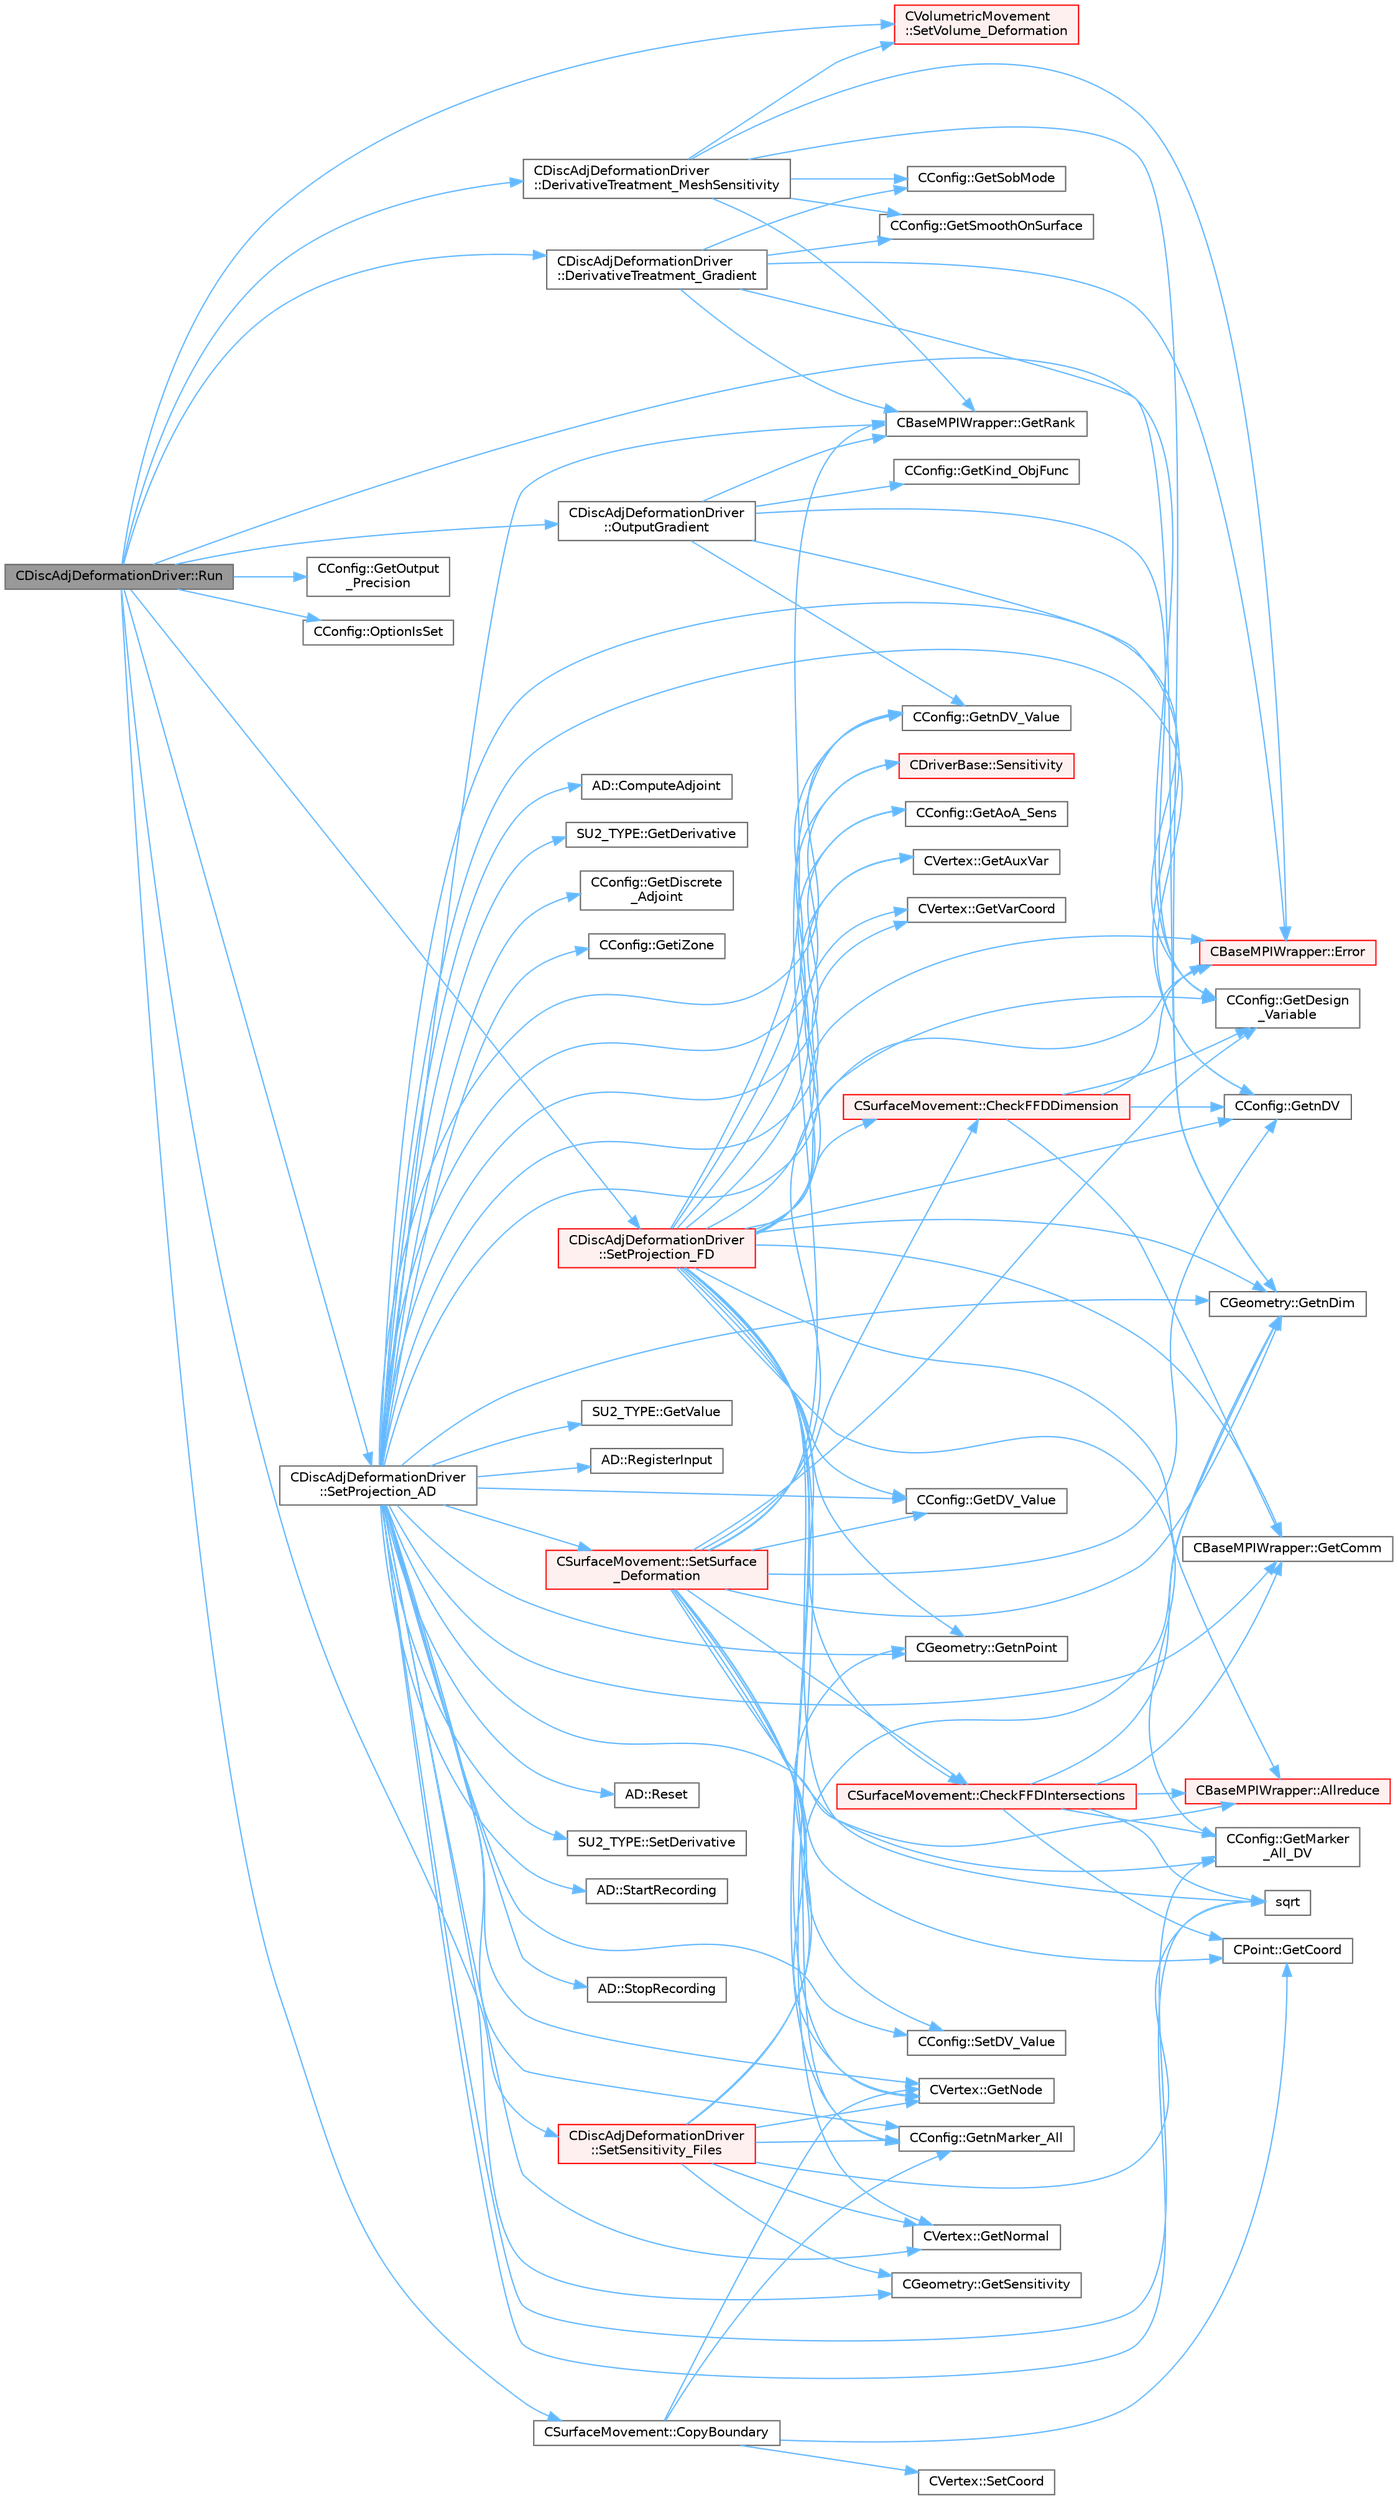 digraph "CDiscAdjDeformationDriver::Run"
{
 // LATEX_PDF_SIZE
  bgcolor="transparent";
  edge [fontname=Helvetica,fontsize=10,labelfontname=Helvetica,labelfontsize=10];
  node [fontname=Helvetica,fontsize=10,shape=box,height=0.2,width=0.4];
  rankdir="LR";
  Node1 [id="Node000001",label="CDiscAdjDeformationDriver::Run",height=0.2,width=0.4,color="gray40", fillcolor="grey60", style="filled", fontcolor="black",tooltip="Launch the driver computation."];
  Node1 -> Node2 [id="edge1_Node000001_Node000002",color="steelblue1",style="solid",tooltip=" "];
  Node2 [id="Node000002",label="CSurfaceMovement::CopyBoundary",height=0.2,width=0.4,color="grey40", fillcolor="white", style="filled",URL="$classCSurfaceMovement.html#ad71383591c980d5e1f1858074b6b616b",tooltip="Copy the boundary coordinates to each vertex."];
  Node2 -> Node3 [id="edge2_Node000002_Node000003",color="steelblue1",style="solid",tooltip=" "];
  Node3 [id="Node000003",label="CPoint::GetCoord",height=0.2,width=0.4,color="grey40", fillcolor="white", style="filled",URL="$classCPoint.html#ab16c29dd03911529cd73bf467c313179",tooltip="Get the coordinates dor the control volume."];
  Node2 -> Node4 [id="edge3_Node000002_Node000004",color="steelblue1",style="solid",tooltip=" "];
  Node4 [id="Node000004",label="CConfig::GetnMarker_All",height=0.2,width=0.4,color="grey40", fillcolor="white", style="filled",URL="$classCConfig.html#a459dee039e618d21a5d78db61c221240",tooltip="Get the total number of boundary markers of the local process including send/receive domains."];
  Node2 -> Node5 [id="edge4_Node000002_Node000005",color="steelblue1",style="solid",tooltip=" "];
  Node5 [id="Node000005",label="CVertex::GetNode",height=0.2,width=0.4,color="grey40", fillcolor="white", style="filled",URL="$classCVertex.html#ad568da06e7191358d3a09a1bee71cdb5",tooltip="Get the node of the vertex."];
  Node2 -> Node6 [id="edge5_Node000002_Node000006",color="steelblue1",style="solid",tooltip=" "];
  Node6 [id="Node000006",label="CVertex::SetCoord",height=0.2,width=0.4,color="grey40", fillcolor="white", style="filled",URL="$classCVertex.html#a580fca39e144b075638c2dcbafd52e5b",tooltip="Set the value of the cartesian coordinate for the vertex."];
  Node1 -> Node7 [id="edge6_Node000001_Node000007",color="steelblue1",style="solid",tooltip=" "];
  Node7 [id="Node000007",label="CDiscAdjDeformationDriver\l::DerivativeTreatment_Gradient",height=0.2,width=0.4,color="grey40", fillcolor="white", style="filled",URL="$classCDiscAdjDeformationDriver.html#a9493bbe1c2ff3ca032fee7fb5990efba",tooltip="Treatment of derivatives with the Sobolev smoothing solver."];
  Node7 -> Node8 [id="edge7_Node000007_Node000008",color="steelblue1",style="solid",tooltip=" "];
  Node8 [id="Node000008",label="CBaseMPIWrapper::Error",height=0.2,width=0.4,color="red", fillcolor="#FFF0F0", style="filled",URL="$classCBaseMPIWrapper.html#a04457c47629bda56704e6a8804833eeb",tooltip=" "];
  Node7 -> Node10 [id="edge8_Node000007_Node000010",color="steelblue1",style="solid",tooltip=" "];
  Node10 [id="Node000010",label="CGeometry::GetnDim",height=0.2,width=0.4,color="grey40", fillcolor="white", style="filled",URL="$classCGeometry.html#ace7f7fe876f629f5bd5f92d4805a1a4b",tooltip="Get number of coordinates."];
  Node7 -> Node11 [id="edge9_Node000007_Node000011",color="steelblue1",style="solid",tooltip=" "];
  Node11 [id="Node000011",label="CBaseMPIWrapper::GetRank",height=0.2,width=0.4,color="grey40", fillcolor="white", style="filled",URL="$classCBaseMPIWrapper.html#a63e1f265b788b4e56cb7ebdeba29b78e",tooltip=" "];
  Node7 -> Node12 [id="edge10_Node000007_Node000012",color="steelblue1",style="solid",tooltip=" "];
  Node12 [id="Node000012",label="CConfig::GetSmoothOnSurface",height=0.2,width=0.4,color="grey40", fillcolor="white", style="filled",URL="$classCConfig.html#a86fc527efafc7ade33328d7f95fe9ee2",tooltip="Check if we assemble the operator on the surface."];
  Node7 -> Node13 [id="edge11_Node000007_Node000013",color="steelblue1",style="solid",tooltip=" "];
  Node13 [id="Node000013",label="CConfig::GetSobMode",height=0.2,width=0.4,color="grey40", fillcolor="white", style="filled",URL="$classCConfig.html#a5fdef05b7a2d974cf47dbfb93678f38b",tooltip="The modus of operation for the Sobolev solver."];
  Node1 -> Node14 [id="edge12_Node000001_Node000014",color="steelblue1",style="solid",tooltip=" "];
  Node14 [id="Node000014",label="CDiscAdjDeformationDriver\l::DerivativeTreatment_MeshSensitivity",height=0.2,width=0.4,color="grey40", fillcolor="white", style="filled",URL="$classCDiscAdjDeformationDriver.html#af5515939a522d7ce41d1ba12be83c55b",tooltip="Treatment of derivatives with the Sobolev smoothing solver."];
  Node14 -> Node8 [id="edge13_Node000014_Node000008",color="steelblue1",style="solid",tooltip=" "];
  Node14 -> Node10 [id="edge14_Node000014_Node000010",color="steelblue1",style="solid",tooltip=" "];
  Node14 -> Node11 [id="edge15_Node000014_Node000011",color="steelblue1",style="solid",tooltip=" "];
  Node14 -> Node12 [id="edge16_Node000014_Node000012",color="steelblue1",style="solid",tooltip=" "];
  Node14 -> Node13 [id="edge17_Node000014_Node000013",color="steelblue1",style="solid",tooltip=" "];
  Node14 -> Node15 [id="edge18_Node000014_Node000015",color="steelblue1",style="solid",tooltip=" "];
  Node15 [id="Node000015",label="CVolumetricMovement\l::SetVolume_Deformation",height=0.2,width=0.4,color="red", fillcolor="#FFF0F0", style="filled",URL="$classCVolumetricMovement.html#a96c9dadafe051a2479ef4ec4b51adb04",tooltip="Grid deformation using the spring analogy method."];
  Node1 -> Node154 [id="edge19_Node000001_Node000154",color="steelblue1",style="solid",tooltip=" "];
  Node154 [id="Node000154",label="CConfig::GetDesign\l_Variable",height=0.2,width=0.4,color="grey40", fillcolor="white", style="filled",URL="$classCConfig.html#a7cbd775126b694ba28efded7a0b1070f",tooltip="Obtain the kind of design variable."];
  Node1 -> Node155 [id="edge20_Node000001_Node000155",color="steelblue1",style="solid",tooltip=" "];
  Node155 [id="Node000155",label="CConfig::GetOutput\l_Precision",height=0.2,width=0.4,color="grey40", fillcolor="white", style="filled",URL="$classCConfig.html#abd7ba56a182284f00644b8d2b81a8c17",tooltip="Get the output precision to be used in <ofstream>.precision(value) for history and SU2_DOT output."];
  Node1 -> Node156 [id="edge21_Node000001_Node000156",color="steelblue1",style="solid",tooltip=" "];
  Node156 [id="Node000156",label="CConfig::OptionIsSet",height=0.2,width=0.4,color="grey40", fillcolor="white", style="filled",URL="$classCConfig.html#a2ac78f78f7124d1753eabd783bfe37f5",tooltip="Check if an option is present in the config file."];
  Node1 -> Node157 [id="edge22_Node000001_Node000157",color="steelblue1",style="solid",tooltip=" "];
  Node157 [id="Node000157",label="CDiscAdjDeformationDriver\l::OutputGradient",height=0.2,width=0.4,color="grey40", fillcolor="white", style="filled",URL="$classCDiscAdjDeformationDriver.html#a07ddb7d9d0a5b33d4d2d89252bd5631d",tooltip="Prints the gradient information to a file."];
  Node157 -> Node154 [id="edge23_Node000157_Node000154",color="steelblue1",style="solid",tooltip=" "];
  Node157 -> Node158 [id="edge24_Node000157_Node000158",color="steelblue1",style="solid",tooltip=" "];
  Node158 [id="Node000158",label="CConfig::GetKind_ObjFunc",height=0.2,width=0.4,color="grey40", fillcolor="white", style="filled",URL="$classCConfig.html#a99e6285b421215b1995965cd534976ae",tooltip="Get the kind of objective function. There are several options: Drag coefficient, Lift coefficient,..."];
  Node157 -> Node159 [id="edge25_Node000157_Node000159",color="steelblue1",style="solid",tooltip=" "];
  Node159 [id="Node000159",label="CConfig::GetnDV",height=0.2,width=0.4,color="grey40", fillcolor="white", style="filled",URL="$classCConfig.html#ae5c65a1fe19d745724a39ca169d82698",tooltip="Get the number of design variables."];
  Node157 -> Node160 [id="edge26_Node000157_Node000160",color="steelblue1",style="solid",tooltip=" "];
  Node160 [id="Node000160",label="CConfig::GetnDV_Value",height=0.2,width=0.4,color="grey40", fillcolor="white", style="filled",URL="$classCConfig.html#a2feafc43d2ebac2917c70f15cf138fc6",tooltip="Get the number of design variables."];
  Node157 -> Node11 [id="edge27_Node000157_Node000011",color="steelblue1",style="solid",tooltip=" "];
  Node1 -> Node161 [id="edge28_Node000001_Node000161",color="steelblue1",style="solid",tooltip=" "];
  Node161 [id="Node000161",label="CDiscAdjDeformationDriver\l::SetProjection_AD",height=0.2,width=0.4,color="grey40", fillcolor="white", style="filled",URL="$classCDiscAdjDeformationDriver.html#a6cb4f362b649e12ef2afad764de6d70a",tooltip="Projection of the surface sensitivity using algorithmic differentiation (AD)."];
  Node161 -> Node19 [id="edge29_Node000161_Node000019",color="steelblue1",style="solid",tooltip=" "];
  Node19 [id="Node000019",label="CBaseMPIWrapper::Allreduce",height=0.2,width=0.4,color="red", fillcolor="#FFF0F0", style="filled",URL="$classCBaseMPIWrapper.html#a381d4b3738c09d92ee1ae9f89715b541",tooltip=" "];
  Node161 -> Node162 [id="edge30_Node000161_Node000162",color="steelblue1",style="solid",tooltip=" "];
  Node162 [id="Node000162",label="AD::ComputeAdjoint",height=0.2,width=0.4,color="grey40", fillcolor="white", style="filled",URL="$namespaceAD.html#a02ec06d93629cdd0724d268318d4dfe7",tooltip="Computes the adjoints, i.e. the derivatives of the output with respect to the input variables."];
  Node161 -> Node163 [id="edge31_Node000161_Node000163",color="steelblue1",style="solid",tooltip=" "];
  Node163 [id="Node000163",label="CConfig::GetAoA_Sens",height=0.2,width=0.4,color="grey40", fillcolor="white", style="filled",URL="$classCConfig.html#acd6cd4df8e56eea357a9ebae1f9c85b0",tooltip="Get the functional sensitivity with respect to changes in the angle of attack."];
  Node161 -> Node164 [id="edge32_Node000161_Node000164",color="steelblue1",style="solid",tooltip=" "];
  Node164 [id="Node000164",label="CVertex::GetAuxVar",height=0.2,width=0.4,color="grey40", fillcolor="white", style="filled",URL="$classCVertex.html#a48764d4d82cf7e038b99a04978138a0c",tooltip="Get the value of an auxiliary variable for gradient computation."];
  Node161 -> Node21 [id="edge33_Node000161_Node000021",color="steelblue1",style="solid",tooltip=" "];
  Node21 [id="Node000021",label="CBaseMPIWrapper::GetComm",height=0.2,width=0.4,color="grey40", fillcolor="white", style="filled",URL="$classCBaseMPIWrapper.html#a8154391fc3522954802889d81d4ef5da",tooltip=" "];
  Node161 -> Node49 [id="edge34_Node000161_Node000049",color="steelblue1",style="solid",tooltip=" "];
  Node49 [id="Node000049",label="SU2_TYPE::GetDerivative",height=0.2,width=0.4,color="grey40", fillcolor="white", style="filled",URL="$namespaceSU2__TYPE.html#a7300627e76e21e6d1a3bd8bf7c2fcd74",tooltip="Get the derivative value of the datatype (needs to be implemented for each new type)."];
  Node161 -> Node154 [id="edge35_Node000161_Node000154",color="steelblue1",style="solid",tooltip=" "];
  Node161 -> Node107 [id="edge36_Node000161_Node000107",color="steelblue1",style="solid",tooltip=" "];
  Node107 [id="Node000107",label="CConfig::GetDiscrete\l_Adjoint",height=0.2,width=0.4,color="grey40", fillcolor="white", style="filled",URL="$classCConfig.html#ab3928c4e6debcf50dcd0d38985f6980c",tooltip="Get the indicator whether we are solving an discrete adjoint problem."];
  Node161 -> Node165 [id="edge37_Node000161_Node000165",color="steelblue1",style="solid",tooltip=" "];
  Node165 [id="Node000165",label="CConfig::GetDV_Value",height=0.2,width=0.4,color="grey40", fillcolor="white", style="filled",URL="$classCConfig.html#ac6def90296f0459644299ff7fdefc922",tooltip="Value of the design variable step, we use this value in design problems."];
  Node161 -> Node166 [id="edge38_Node000161_Node000166",color="steelblue1",style="solid",tooltip=" "];
  Node166 [id="Node000166",label="CConfig::GetiZone",height=0.2,width=0.4,color="grey40", fillcolor="white", style="filled",URL="$classCConfig.html#a1d6335b8fdef6fbcd9a08f7503d73ec1",tooltip="Provides the number of varaibles."];
  Node161 -> Node51 [id="edge39_Node000161_Node000051",color="steelblue1",style="solid",tooltip=" "];
  Node51 [id="Node000051",label="CConfig::GetMarker\l_All_DV",height=0.2,width=0.4,color="grey40", fillcolor="white", style="filled",URL="$classCConfig.html#aaae83227f09eb4581bd01093377240be",tooltip="Get the DV information for a marker val_marker."];
  Node161 -> Node10 [id="edge40_Node000161_Node000010",color="steelblue1",style="solid",tooltip=" "];
  Node161 -> Node159 [id="edge41_Node000161_Node000159",color="steelblue1",style="solid",tooltip=" "];
  Node161 -> Node160 [id="edge42_Node000161_Node000160",color="steelblue1",style="solid",tooltip=" "];
  Node161 -> Node4 [id="edge43_Node000161_Node000004",color="steelblue1",style="solid",tooltip=" "];
  Node161 -> Node5 [id="edge44_Node000161_Node000005",color="steelblue1",style="solid",tooltip=" "];
  Node161 -> Node167 [id="edge45_Node000161_Node000167",color="steelblue1",style="solid",tooltip=" "];
  Node167 [id="Node000167",label="CVertex::GetNormal",height=0.2,width=0.4,color="grey40", fillcolor="white", style="filled",URL="$classCVertex.html#a57cacfe764770e6c0e54c278cb584f7c",tooltip="Copy the the normal vector of a face."];
  Node161 -> Node70 [id="edge46_Node000161_Node000070",color="steelblue1",style="solid",tooltip=" "];
  Node70 [id="Node000070",label="CGeometry::GetnPoint",height=0.2,width=0.4,color="grey40", fillcolor="white", style="filled",URL="$classCGeometry.html#a275fb07cd99ab79d7a04b4862280169d",tooltip="Get number of points."];
  Node161 -> Node11 [id="edge47_Node000161_Node000011",color="steelblue1",style="solid",tooltip=" "];
  Node161 -> Node52 [id="edge48_Node000161_Node000052",color="steelblue1",style="solid",tooltip=" "];
  Node52 [id="Node000052",label="CGeometry::GetSensitivity",height=0.2,width=0.4,color="grey40", fillcolor="white", style="filled",URL="$classCGeometry.html#a5593b26d9372a3f09c292eca1a7da7d8",tooltip="A virtual member."];
  Node161 -> Node53 [id="edge49_Node000161_Node000053",color="steelblue1",style="solid",tooltip=" "];
  Node53 [id="Node000053",label="SU2_TYPE::GetValue",height=0.2,width=0.4,color="grey40", fillcolor="white", style="filled",URL="$namespaceSU2__TYPE.html#adf52a59d6f4e578f7915ec9abbf7cb22",tooltip="Get the (primitive) value of the datatype (needs to be specialized for active types)."];
  Node161 -> Node54 [id="edge50_Node000161_Node000054",color="steelblue1",style="solid",tooltip=" "];
  Node54 [id="Node000054",label="CVertex::GetVarCoord",height=0.2,width=0.4,color="grey40", fillcolor="white", style="filled",URL="$classCVertex.html#a060e712c827ad967dc5074539ca84d39",tooltip="Get the value of the coordinate variation due to a surface modification."];
  Node161 -> Node168 [id="edge51_Node000161_Node000168",color="steelblue1",style="solid",tooltip=" "];
  Node168 [id="Node000168",label="AD::RegisterInput",height=0.2,width=0.4,color="grey40", fillcolor="white", style="filled",URL="$namespaceAD.html#a142308d54379f7aaa1c72195fb5fe992",tooltip="Registers the variable as an input. I.e. as a leaf of the computational graph."];
  Node161 -> Node169 [id="edge52_Node000161_Node000169",color="steelblue1",style="solid",tooltip=" "];
  Node169 [id="Node000169",label="AD::Reset",height=0.2,width=0.4,color="grey40", fillcolor="white", style="filled",URL="$namespaceAD.html#a410b9fd84f6a9a3b36c3def03c2baffe",tooltip="Reset the tape structure to be ready for a new recording."];
  Node161 -> Node170 [id="edge53_Node000161_Node000170",color="steelblue1",style="solid",tooltip=" "];
  Node170 [id="Node000170",label="CDriverBase::Sensitivity",height=0.2,width=0.4,color="red", fillcolor="#FFF0F0", style="filled",URL="$group__PySU2.html#ga079c71c4611441cbafb63d4b4796e67e",tooltip="Get a read-only view of the geometry sensitivity of a discrete adjoint solver."];
  Node161 -> Node152 [id="edge54_Node000161_Node000152",color="steelblue1",style="solid",tooltip=" "];
  Node152 [id="Node000152",label="SU2_TYPE::SetDerivative",height=0.2,width=0.4,color="grey40", fillcolor="white", style="filled",URL="$namespaceSU2__TYPE.html#ab0b85db43e1495ffbb0f2c823f24935e",tooltip="Set the derivative value of the datatype (needs to be implemented for each new type)."];
  Node161 -> Node173 [id="edge55_Node000161_Node000173",color="steelblue1",style="solid",tooltip=" "];
  Node173 [id="Node000173",label="CConfig::SetDV_Value",height=0.2,width=0.4,color="grey40", fillcolor="white", style="filled",URL="$classCConfig.html#ab41f6836c80beec5eaf9d754cabe9e52",tooltip="Set the value of the design variable step, we use this value in design problems."];
  Node161 -> Node174 [id="edge56_Node000161_Node000174",color="steelblue1",style="solid",tooltip=" "];
  Node174 [id="Node000174",label="CSurfaceMovement::SetSurface\l_Deformation",height=0.2,width=0.4,color="red", fillcolor="#FFF0F0", style="filled",URL="$classCSurfaceMovement.html#af8da279141f7e64121f3d15019fee45e",tooltip="Set the surface/boundary deformation."];
  Node174 -> Node218 [id="edge57_Node000174_Node000218",color="steelblue1",style="solid",tooltip=" "];
  Node218 [id="Node000218",label="CSurfaceMovement::CheckFFDDimension",height=0.2,width=0.4,color="red", fillcolor="#FFF0F0", style="filled",URL="$classCSurfaceMovement.html#ac96d720da758ca2e213d8198ba738525",tooltip="Check the intersections of the FFD with the surface."];
  Node218 -> Node8 [id="edge58_Node000218_Node000008",color="steelblue1",style="solid",tooltip=" "];
  Node218 -> Node21 [id="edge59_Node000218_Node000021",color="steelblue1",style="solid",tooltip=" "];
  Node218 -> Node154 [id="edge60_Node000218_Node000154",color="steelblue1",style="solid",tooltip=" "];
  Node218 -> Node159 [id="edge61_Node000218_Node000159",color="steelblue1",style="solid",tooltip=" "];
  Node174 -> Node220 [id="edge62_Node000174_Node000220",color="steelblue1",style="solid",tooltip=" "];
  Node220 [id="Node000220",label="CSurfaceMovement::CheckFFDIntersections",height=0.2,width=0.4,color="red", fillcolor="#FFF0F0", style="filled",URL="$classCSurfaceMovement.html#a55d4d6d2c26f414b4c21e915062684f4",tooltip="Check the intersections of the FFD with the surface."];
  Node220 -> Node19 [id="edge63_Node000220_Node000019",color="steelblue1",style="solid",tooltip=" "];
  Node220 -> Node21 [id="edge64_Node000220_Node000021",color="steelblue1",style="solid",tooltip=" "];
  Node220 -> Node3 [id="edge65_Node000220_Node000003",color="steelblue1",style="solid",tooltip=" "];
  Node220 -> Node51 [id="edge66_Node000220_Node000051",color="steelblue1",style="solid",tooltip=" "];
  Node220 -> Node10 [id="edge67_Node000220_Node000010",color="steelblue1",style="solid",tooltip=" "];
  Node220 -> Node56 [id="edge68_Node000220_Node000056",color="steelblue1",style="solid",tooltip=" "];
  Node56 [id="Node000056",label="sqrt",height=0.2,width=0.4,color="grey40", fillcolor="white", style="filled",URL="$group__SIMD.html#ga54a1925ab40fb4249ea255072520de35",tooltip=" "];
  Node174 -> Node8 [id="edge69_Node000174_Node000008",color="steelblue1",style="solid",tooltip=" "];
  Node174 -> Node3 [id="edge70_Node000174_Node000003",color="steelblue1",style="solid",tooltip=" "];
  Node174 -> Node154 [id="edge71_Node000174_Node000154",color="steelblue1",style="solid",tooltip=" "];
  Node174 -> Node165 [id="edge72_Node000174_Node000165",color="steelblue1",style="solid",tooltip=" "];
  Node174 -> Node51 [id="edge73_Node000174_Node000051",color="steelblue1",style="solid",tooltip=" "];
  Node174 -> Node10 [id="edge74_Node000174_Node000010",color="steelblue1",style="solid",tooltip=" "];
  Node174 -> Node159 [id="edge75_Node000174_Node000159",color="steelblue1",style="solid",tooltip=" "];
  Node174 -> Node160 [id="edge76_Node000174_Node000160",color="steelblue1",style="solid",tooltip=" "];
  Node174 -> Node4 [id="edge77_Node000174_Node000004",color="steelblue1",style="solid",tooltip=" "];
  Node174 -> Node5 [id="edge78_Node000174_Node000005",color="steelblue1",style="solid",tooltip=" "];
  Node174 -> Node173 [id="edge79_Node000174_Node000173",color="steelblue1",style="solid",tooltip=" "];
  Node161 -> Node56 [id="edge80_Node000161_Node000056",color="steelblue1",style="solid",tooltip=" "];
  Node161 -> Node347 [id="edge81_Node000161_Node000347",color="steelblue1",style="solid",tooltip=" "];
  Node347 [id="Node000347",label="AD::StartRecording",height=0.2,width=0.4,color="grey40", fillcolor="white", style="filled",URL="$namespaceAD.html#aa411ae358859e654be30b522fdf7a7ba",tooltip="Start the recording of the operations and involved variables. If called, the computational graph of a..."];
  Node161 -> Node348 [id="edge82_Node000161_Node000348",color="steelblue1",style="solid",tooltip=" "];
  Node348 [id="Node000348",label="AD::StopRecording",height=0.2,width=0.4,color="grey40", fillcolor="white", style="filled",URL="$namespaceAD.html#a97670077955608a47f6cc7ee3548e424",tooltip="Stops the recording of the operations and variables."];
  Node1 -> Node349 [id="edge83_Node000001_Node000349",color="steelblue1",style="solid",tooltip=" "];
  Node349 [id="Node000349",label="CDiscAdjDeformationDriver\l::SetProjection_FD",height=0.2,width=0.4,color="red", fillcolor="#FFF0F0", style="filled",URL="$classCDiscAdjDeformationDriver.html#a95299c158548de3cccbab0f2278172f5",tooltip="Projection of the surface sensitivity using finite differences (FD)."];
  Node349 -> Node19 [id="edge84_Node000349_Node000019",color="steelblue1",style="solid",tooltip=" "];
  Node349 -> Node218 [id="edge85_Node000349_Node000218",color="steelblue1",style="solid",tooltip=" "];
  Node349 -> Node220 [id="edge86_Node000349_Node000220",color="steelblue1",style="solid",tooltip=" "];
  Node349 -> Node8 [id="edge87_Node000349_Node000008",color="steelblue1",style="solid",tooltip=" "];
  Node349 -> Node163 [id="edge88_Node000349_Node000163",color="steelblue1",style="solid",tooltip=" "];
  Node349 -> Node164 [id="edge89_Node000349_Node000164",color="steelblue1",style="solid",tooltip=" "];
  Node349 -> Node21 [id="edge90_Node000349_Node000021",color="steelblue1",style="solid",tooltip=" "];
  Node349 -> Node154 [id="edge91_Node000349_Node000154",color="steelblue1",style="solid",tooltip=" "];
  Node349 -> Node165 [id="edge92_Node000349_Node000165",color="steelblue1",style="solid",tooltip=" "];
  Node349 -> Node51 [id="edge93_Node000349_Node000051",color="steelblue1",style="solid",tooltip=" "];
  Node349 -> Node10 [id="edge94_Node000349_Node000010",color="steelblue1",style="solid",tooltip=" "];
  Node349 -> Node159 [id="edge95_Node000349_Node000159",color="steelblue1",style="solid",tooltip=" "];
  Node349 -> Node160 [id="edge96_Node000349_Node000160",color="steelblue1",style="solid",tooltip=" "];
  Node349 -> Node4 [id="edge97_Node000349_Node000004",color="steelblue1",style="solid",tooltip=" "];
  Node349 -> Node5 [id="edge98_Node000349_Node000005",color="steelblue1",style="solid",tooltip=" "];
  Node349 -> Node167 [id="edge99_Node000349_Node000167",color="steelblue1",style="solid",tooltip=" "];
  Node349 -> Node70 [id="edge100_Node000349_Node000070",color="steelblue1",style="solid",tooltip=" "];
  Node349 -> Node11 [id="edge101_Node000349_Node000011",color="steelblue1",style="solid",tooltip=" "];
  Node349 -> Node54 [id="edge102_Node000349_Node000054",color="steelblue1",style="solid",tooltip=" "];
  Node349 -> Node170 [id="edge103_Node000349_Node000170",color="steelblue1",style="solid",tooltip=" "];
  Node349 -> Node56 [id="edge104_Node000349_Node000056",color="steelblue1",style="solid",tooltip=" "];
  Node1 -> Node350 [id="edge105_Node000001_Node000350",color="steelblue1",style="solid",tooltip=" "];
  Node350 [id="Node000350",label="CDiscAdjDeformationDriver\l::SetSensitivity_Files",height=0.2,width=0.4,color="red", fillcolor="#FFF0F0", style="filled",URL="$classCDiscAdjDeformationDriver.html#ab49c2697cc6d4ff4e0914e887375aca4",tooltip="Write the sensitivity (including mesh sensitivity) computed with the discrete adjoint method on the s..."];
  Node350 -> Node10 [id="edge106_Node000350_Node000010",color="steelblue1",style="solid",tooltip=" "];
  Node350 -> Node4 [id="edge107_Node000350_Node000004",color="steelblue1",style="solid",tooltip=" "];
  Node350 -> Node5 [id="edge108_Node000350_Node000005",color="steelblue1",style="solid",tooltip=" "];
  Node350 -> Node167 [id="edge109_Node000350_Node000167",color="steelblue1",style="solid",tooltip=" "];
  Node350 -> Node70 [id="edge110_Node000350_Node000070",color="steelblue1",style="solid",tooltip=" "];
  Node350 -> Node52 [id="edge111_Node000350_Node000052",color="steelblue1",style="solid",tooltip=" "];
  Node350 -> Node56 [id="edge112_Node000350_Node000056",color="steelblue1",style="solid",tooltip=" "];
  Node1 -> Node15 [id="edge113_Node000001_Node000015",color="steelblue1",style="solid",tooltip=" "];
}
